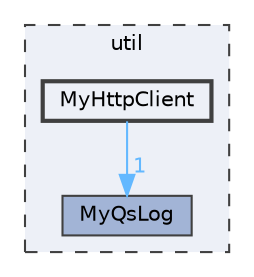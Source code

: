digraph "MyHttpClient"
{
 // LATEX_PDF_SIZE
  bgcolor="transparent";
  edge [fontname=Helvetica,fontsize=10,labelfontname=Helvetica,labelfontsize=10];
  node [fontname=Helvetica,fontsize=10,shape=box,height=0.2,width=0.4];
  compound=true
  subgraph clusterdir_23ec12649285f9fabf3a6b7380226c28 {
    graph [ bgcolor="#edf0f7", pencolor="grey25", label="util", fontname=Helvetica,fontsize=10 style="filled,dashed", URL="dir_23ec12649285f9fabf3a6b7380226c28.html",tooltip=""]
  dir_3a9b0baa2eedc724de425a486f413643 [label="MyQsLog", fillcolor="#a2b4d6", color="grey25", style="filled", URL="dir_3a9b0baa2eedc724de425a486f413643.html",tooltip=""];
  dir_5f6903a88317eab7e132050c1b5b817b [label="MyHttpClient", fillcolor="#edf0f7", color="grey25", style="filled,bold", URL="dir_5f6903a88317eab7e132050c1b5b817b.html",tooltip=""];
  }
  dir_5f6903a88317eab7e132050c1b5b817b->dir_3a9b0baa2eedc724de425a486f413643 [headlabel="1", labeldistance=1.5 headhref="dir_000245_000257.html" href="dir_000245_000257.html" color="steelblue1" fontcolor="steelblue1"];
}
